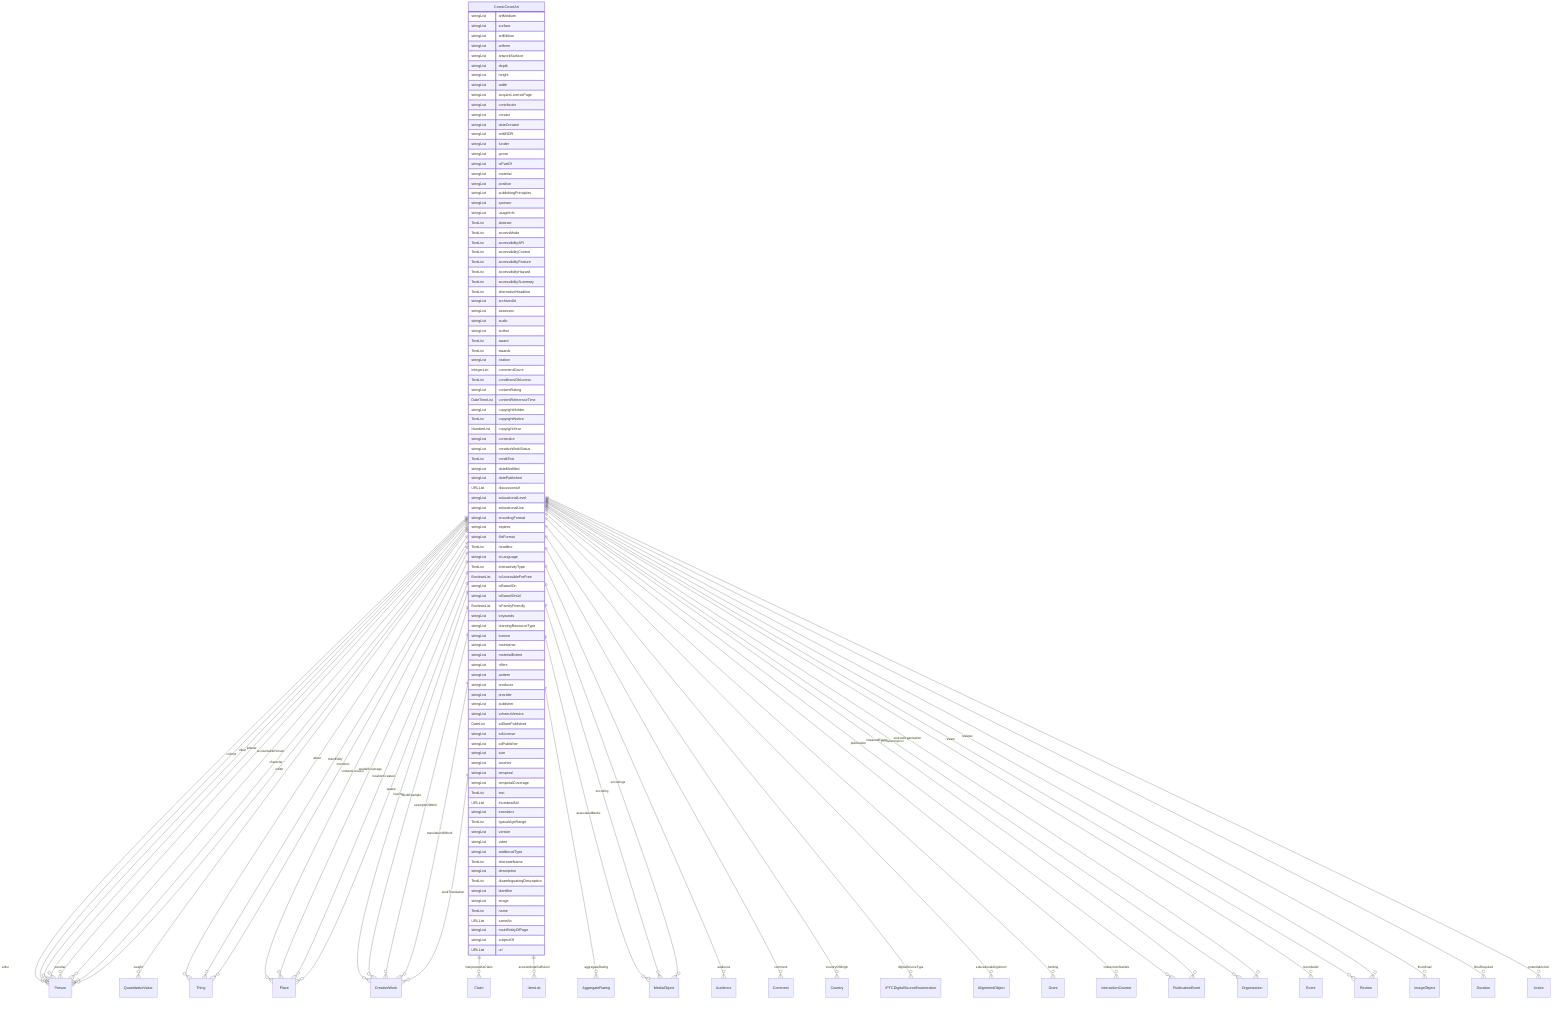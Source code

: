 erDiagram
ComicCoverArt {
    stringList artMedium  
    stringList surface  
    stringList artEdition  
    stringList artform  
    stringList artworkSurface  
    stringList depth  
    stringList height  
    stringList width  
    stringList acquireLicensePage  
    stringList contributor  
    stringList creator  
    stringList dateCreated  
    stringList editEIDR  
    stringList funder  
    stringList genre  
    stringList isPartOf  
    stringList material  
    stringList position  
    stringList publishingPrinciples  
    stringList sponsor  
    stringList usageInfo  
    TextList abstract  
    TextList accessMode  
    TextList accessibilityAPI  
    TextList accessibilityControl  
    TextList accessibilityFeature  
    TextList accessibilityHazard  
    TextList accessibilitySummary  
    TextList alternativeHeadline  
    stringList archivedAt  
    stringList assesses  
    stringList audio  
    stringList author  
    TextList award  
    TextList awards  
    stringList citation  
    IntegerList commentCount  
    TextList conditionsOfAccess  
    stringList contentRating  
    DateTimeList contentReferenceTime  
    stringList copyrightHolder  
    TextList copyrightNotice  
    NumberList copyrightYear  
    stringList correction  
    stringList creativeWorkStatus  
    TextList creditText  
    stringList dateModified  
    stringList datePublished  
    URLList discussionUrl  
    stringList educationalLevel  
    stringList educationalUse  
    stringList encodingFormat  
    stringList expires  
    stringList fileFormat  
    TextList headline  
    stringList inLanguage  
    TextList interactivityType  
    BooleanList isAccessibleForFree  
    stringList isBasedOn  
    stringList isBasedOnUrl  
    BooleanList isFamilyFriendly  
    stringList keywords  
    stringList learningResourceType  
    stringList license  
    stringList maintainer  
    stringList materialExtent  
    stringList offers  
    stringList pattern  
    stringList producer  
    stringList provider  
    stringList publisher  
    stringList schemaVersion  
    DateList sdDatePublished  
    stringList sdLicense  
    stringList sdPublisher  
    stringList size  
    stringList teaches  
    stringList temporal  
    stringList temporalCoverage  
    TextList text  
    URLList thumbnailUrl  
    stringList translator  
    TextList typicalAgeRange  
    stringList version  
    stringList video  
    stringList additionalType  
    TextList alternateName  
    stringList description  
    TextList disambiguatingDescription  
    stringList identifier  
    stringList image  
    TextList name  
    URLList sameAs  
    stringList mainEntityOfPage  
    stringList subjectOf  
    URLList url  
}

ComicCoverArt ||--}o Person : "artist"
ComicCoverArt ||--}o Person : "colorist"
ComicCoverArt ||--}o Person : "inker"
ComicCoverArt ||--}o Person : "letterer"
ComicCoverArt ||--}o Person : "penciler"
ComicCoverArt ||--}o QuantitativeValue : "weight"
ComicCoverArt ||--}o Thing : "about"
ComicCoverArt ||--}o Place : "contentLocation"
ComicCoverArt ||--}o CreativeWork : "hasPart"
ComicCoverArt ||--}o Claim : "interpretedAsClaim"
ComicCoverArt ||--}o Thing : "mainEntity"
ComicCoverArt ||--}o Place : "spatialCoverage"
ComicCoverArt ||--}o CreativeWork : "workExample"
ComicCoverArt ||--}o ItemList : "accessModeSufficient"
ComicCoverArt ||--}o Person : "accountablePerson"
ComicCoverArt ||--}o AggregateRating : "aggregateRating"
ComicCoverArt ||--}o MediaObject : "associatedMedia"
ComicCoverArt ||--}o Audience : "audience"
ComicCoverArt ||--}o Person : "character"
ComicCoverArt ||--}o Comment : "comment"
ComicCoverArt ||--}o Country : "countryOfOrigin"
ComicCoverArt ||--}o IPTCDigitalSourceEnumeration : "digitalSourceType"
ComicCoverArt ||--}o Person : "editor"
ComicCoverArt ||--}o AlignmentObject : "educationalAlignment"
ComicCoverArt ||--}o MediaObject : "encoding"
ComicCoverArt ||--}o MediaObject : "encodings"
ComicCoverArt ||--}o CreativeWork : "exampleOfWork"
ComicCoverArt ||--}o Grant : "funding"
ComicCoverArt ||--}o InteractionCounter : "interactionStatistic"
ComicCoverArt ||--}o Place : "locationCreated"
ComicCoverArt ||--}o Thing : "mentions"
ComicCoverArt ||--}o PublicationEvent : "publication"
ComicCoverArt ||--}o Organization : "publisherImprint"
ComicCoverArt ||--}o Event : "recordedAt"
ComicCoverArt ||--}o PublicationEvent : "releasedEvent"
ComicCoverArt ||--}o Review : "review"
ComicCoverArt ||--}o Review : "reviews"
ComicCoverArt ||--}o Organization : "sourceOrganization"
ComicCoverArt ||--}o Place : "spatial"
ComicCoverArt ||--}o ImageObject : "thumbnail"
ComicCoverArt ||--}o Duration : "timeRequired"
ComicCoverArt ||--}o CreativeWork : "translationOfWork"
ComicCoverArt ||--}o CreativeWork : "workTranslation"
ComicCoverArt ||--}o Action : "potentialAction"